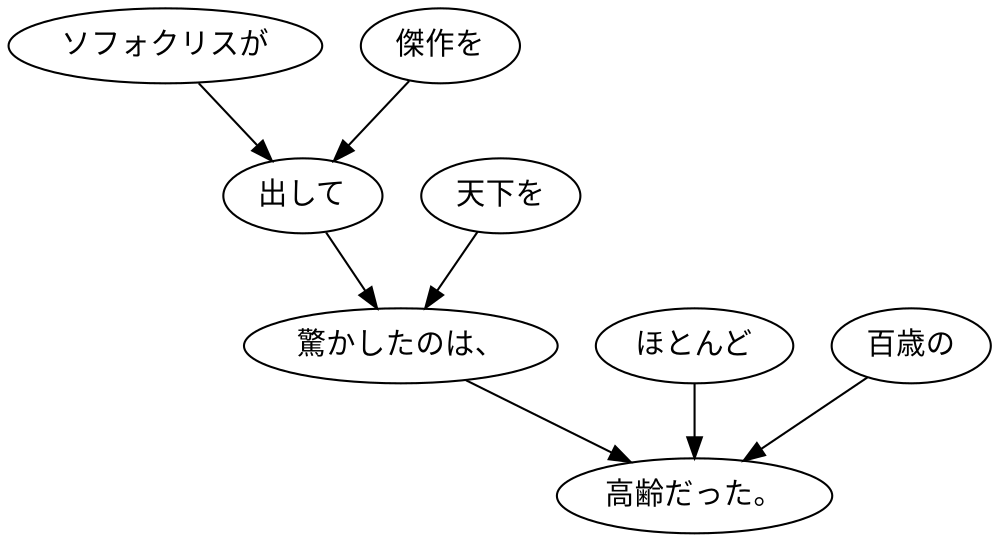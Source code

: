 digraph graph1733 {
	node0 [label="ソフォクリスが"];
	node1 [label="傑作を"];
	node2 [label="出して"];
	node3 [label="天下を"];
	node4 [label="驚かしたのは、"];
	node5 [label="ほとんど"];
	node6 [label="百歳の"];
	node7 [label="高齢だった。"];
	node0 -> node2;
	node1 -> node2;
	node2 -> node4;
	node3 -> node4;
	node4 -> node7;
	node5 -> node7;
	node6 -> node7;
}

